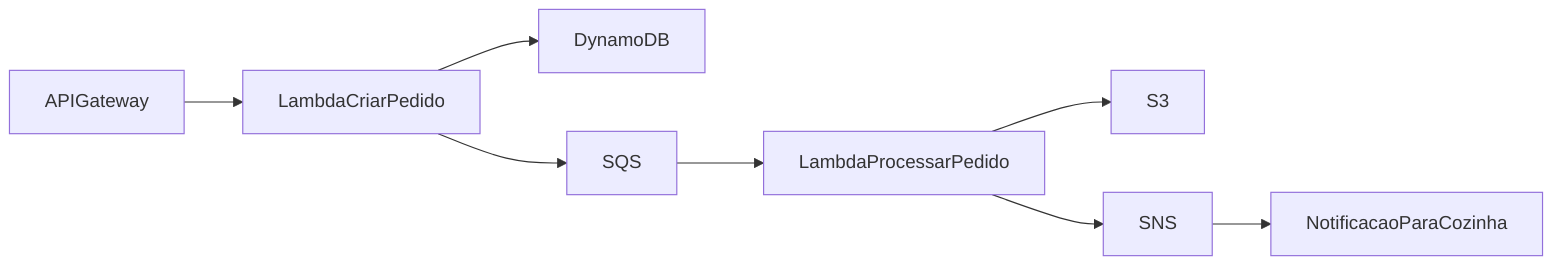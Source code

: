 graph LR
    APIGateway --> LambdaCriarPedido
    LambdaCriarPedido --> DynamoDB
    LambdaCriarPedido --> SQS
    SQS --> LambdaProcessarPedido
    LambdaProcessarPedido --> S3
    LambdaProcessarPedido --> SNS
    SNS --> NotificacaoParaCozinha